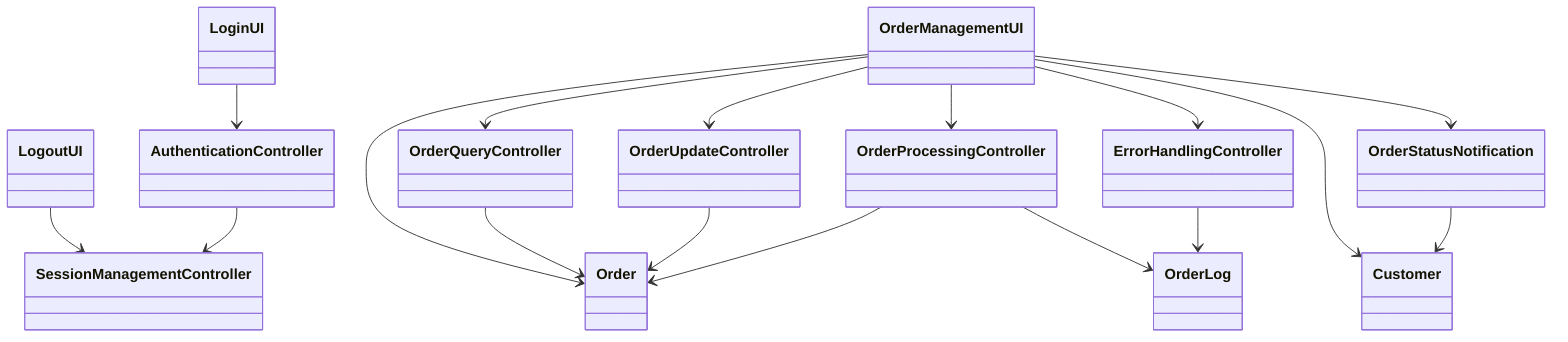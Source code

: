 classDiagram
LoginUI --> AuthenticationController
OrderManagementUI --> OrderQueryController
OrderManagementUI --> OrderUpdateController
OrderManagementUI --> OrderProcessingController
OrderManagementUI --> ErrorHandlingController
OrderManagementUI --> Order
OrderManagementUI --> Customer
OrderManagementUI --> OrderStatusNotification
LogoutUI --> SessionManagementController
AuthenticationController --> SessionManagementController
OrderQueryController --> Order
OrderUpdateController --> Order
OrderProcessingController --> Order
OrderProcessingController --> OrderLog
OrderStatusNotification --> Customer
ErrorHandlingController --> OrderLog
